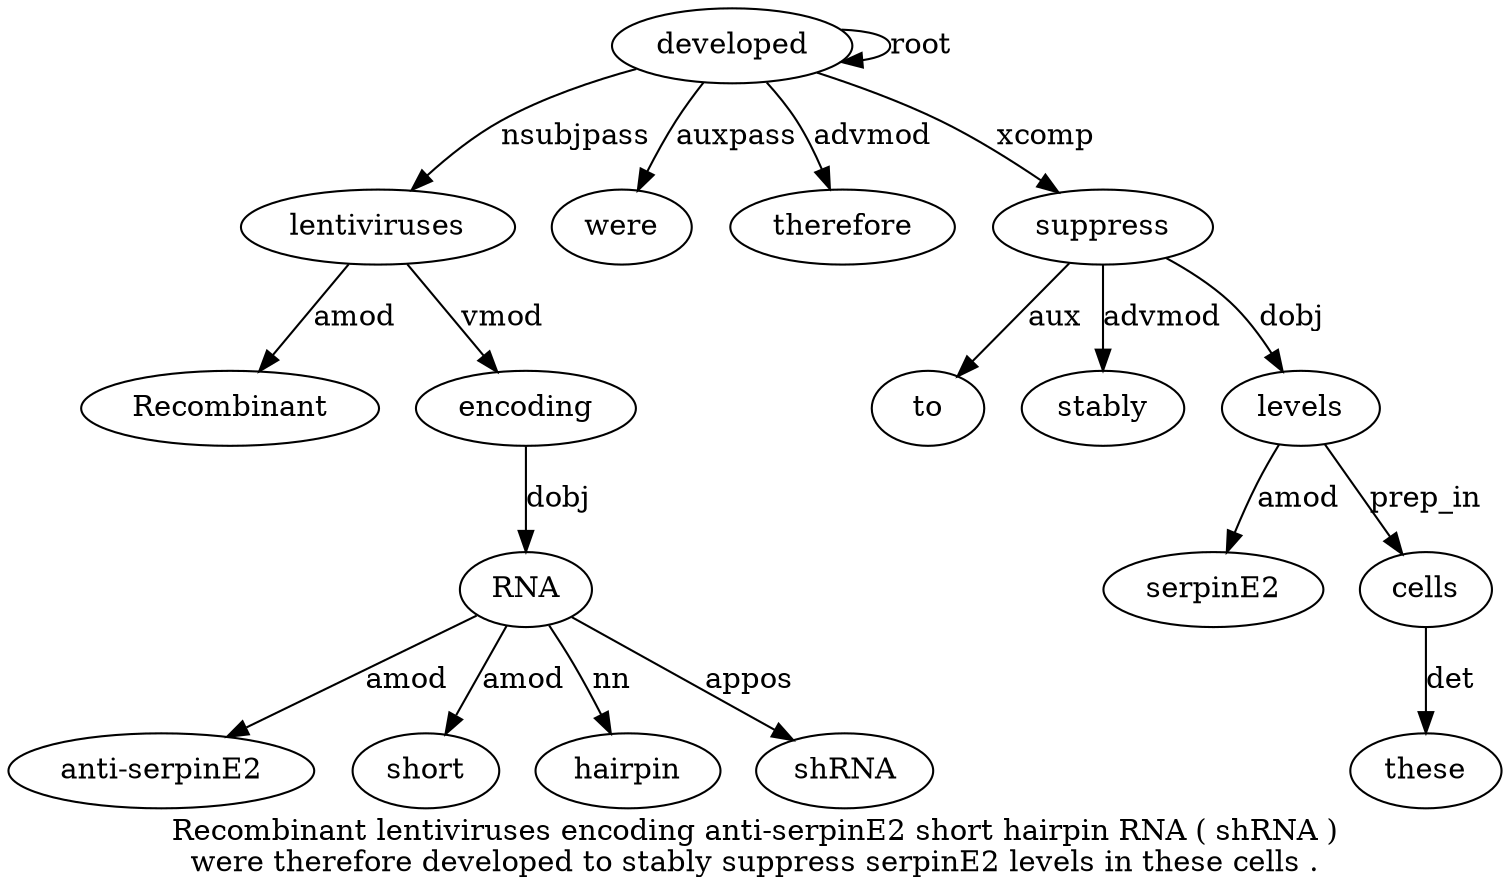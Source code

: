 digraph "Recombinant lentiviruses encoding anti-serpinE2 short hairpin RNA ( shRNA ) were therefore developed to stably suppress serpinE2 levels in these cells ." {
label="Recombinant lentiviruses encoding anti-serpinE2 short hairpin RNA ( shRNA )
were therefore developed to stably suppress serpinE2 levels in these cells .";
lentiviruses2 [style=filled, fillcolor=white, label=lentiviruses];
Recombinant1 [style=filled, fillcolor=white, label=Recombinant];
lentiviruses2 -> Recombinant1  [label=amod];
developed13 [style=filled, fillcolor=white, label=developed];
developed13 -> lentiviruses2  [label=nsubjpass];
encoding3 [style=filled, fillcolor=white, label=encoding];
lentiviruses2 -> encoding3  [label=vmod];
RNA7 [style=filled, fillcolor=white, label=RNA];
"anti-serpinE24" [style=filled, fillcolor=white, label="anti-serpinE2"];
RNA7 -> "anti-serpinE24"  [label=amod];
short5 [style=filled, fillcolor=white, label=short];
RNA7 -> short5  [label=amod];
hairpin6 [style=filled, fillcolor=white, label=hairpin];
RNA7 -> hairpin6  [label=nn];
encoding3 -> RNA7  [label=dobj];
shRNA9 [style=filled, fillcolor=white, label=shRNA];
RNA7 -> shRNA9  [label=appos];
were11 [style=filled, fillcolor=white, label=were];
developed13 -> were11  [label=auxpass];
therefore12 [style=filled, fillcolor=white, label=therefore];
developed13 -> therefore12  [label=advmod];
developed13 -> developed13  [label=root];
suppress16 [style=filled, fillcolor=white, label=suppress];
to14 [style=filled, fillcolor=white, label=to];
suppress16 -> to14  [label=aux];
stably15 [style=filled, fillcolor=white, label=stably];
suppress16 -> stably15  [label=advmod];
developed13 -> suppress16  [label=xcomp];
levels18 [style=filled, fillcolor=white, label=levels];
serpinE217 [style=filled, fillcolor=white, label=serpinE2];
levels18 -> serpinE217  [label=amod];
suppress16 -> levels18  [label=dobj];
cells21 [style=filled, fillcolor=white, label=cells];
these20 [style=filled, fillcolor=white, label=these];
cells21 -> these20  [label=det];
levels18 -> cells21  [label=prep_in];
}
